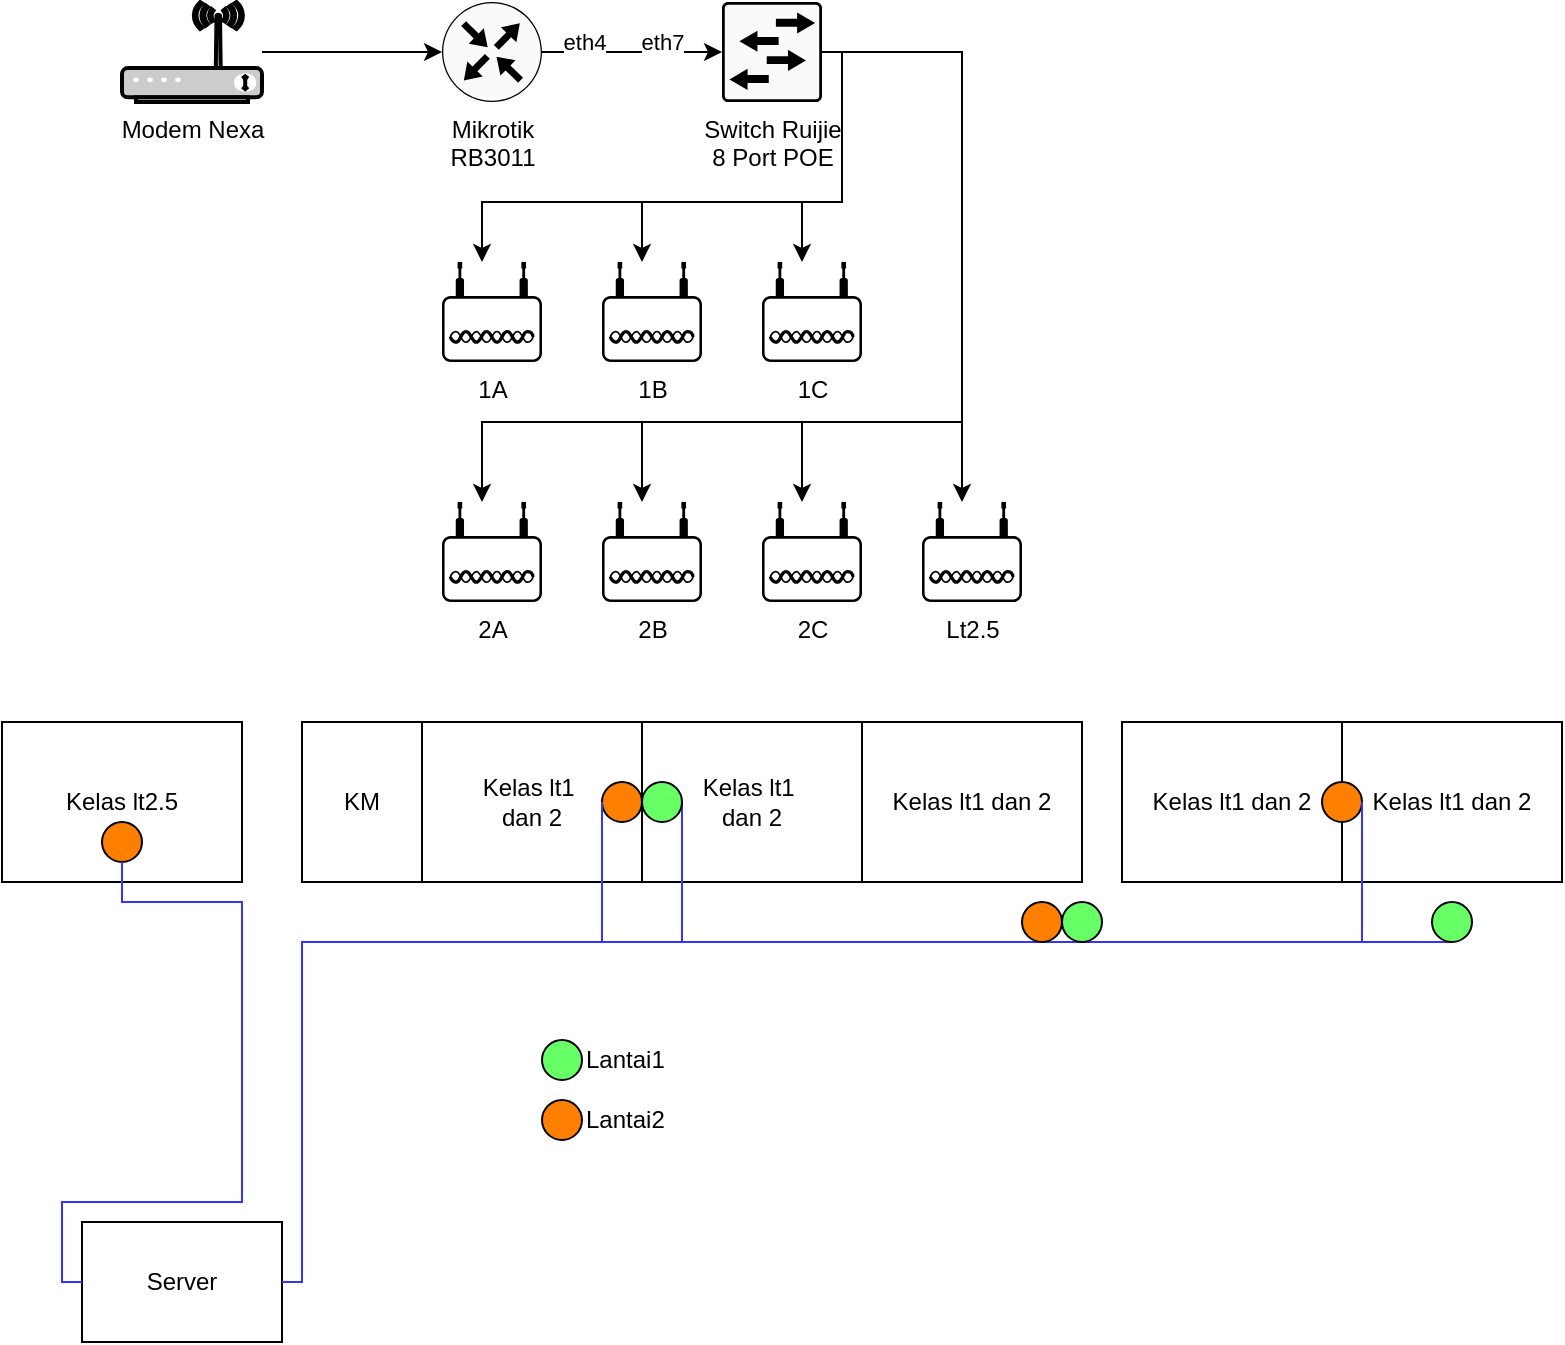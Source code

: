 <mxfile version="27.1.4">
  <diagram name="Halaman-1" id="ZWikzCEQHy2WKAv0dDQ_">
    <mxGraphModel dx="821" dy="689" grid="1" gridSize="10" guides="1" tooltips="1" connect="1" arrows="1" fold="1" page="1" pageScale="1" pageWidth="827" pageHeight="1169" math="0" shadow="0" adaptiveColors="simple">
      <root>
        <mxCell id="0" />
        <mxCell id="1" parent="0" />
        <mxCell id="s-CJSZ-t-h5Rf1pWgORS-7" value="" style="edgeStyle=orthogonalEdgeStyle;rounded=0;orthogonalLoop=1;jettySize=auto;html=1;" parent="1" source="s-CJSZ-t-h5Rf1pWgORS-1" target="s-CJSZ-t-h5Rf1pWgORS-2" edge="1">
          <mxGeometry relative="1" as="geometry" />
        </mxCell>
        <mxCell id="s-CJSZ-t-h5Rf1pWgORS-1" value="Modem Nexa" style="fontColor=#000000;verticalAlign=top;verticalLabelPosition=bottom;labelPosition=center;align=center;html=1;outlineConnect=0;fillColor=#CCCCCC;strokeColor=#000000;gradientColor=none;gradientDirection=north;strokeWidth=2;shape=mxgraph.networks.wireless_modem;" parent="1" vertex="1">
          <mxGeometry x="80" y="40" width="70" height="50" as="geometry" />
        </mxCell>
        <mxCell id="s-CJSZ-t-h5Rf1pWgORS-6" value="" style="edgeStyle=orthogonalEdgeStyle;rounded=0;orthogonalLoop=1;jettySize=auto;html=1;" parent="1" source="s-CJSZ-t-h5Rf1pWgORS-2" target="s-CJSZ-t-h5Rf1pWgORS-5" edge="1">
          <mxGeometry relative="1" as="geometry" />
        </mxCell>
        <mxCell id="s-CJSZ-t-h5Rf1pWgORS-31" value="eth7" style="edgeLabel;html=1;align=center;verticalAlign=middle;resizable=0;points=[];" parent="s-CJSZ-t-h5Rf1pWgORS-6" vertex="1" connectable="0">
          <mxGeometry x="0.727" y="-3" relative="1" as="geometry">
            <mxPoint x="-18" y="-8" as="offset" />
          </mxGeometry>
        </mxCell>
        <mxCell id="s-CJSZ-t-h5Rf1pWgORS-32" value="eth4" style="edgeLabel;html=1;align=center;verticalAlign=middle;resizable=0;points=[];" parent="s-CJSZ-t-h5Rf1pWgORS-6" vertex="1" connectable="0">
          <mxGeometry x="-0.814" y="-1" relative="1" as="geometry">
            <mxPoint x="12" y="-6" as="offset" />
          </mxGeometry>
        </mxCell>
        <mxCell id="s-CJSZ-t-h5Rf1pWgORS-2" value="Mikrotik&lt;div&gt;RB3011&lt;/div&gt;" style="sketch=0;points=[[0.5,0,0],[1,0.5,0],[0.5,1,0],[0,0.5,0],[0.145,0.145,0],[0.856,0.145,0],[0.855,0.856,0],[0.145,0.855,0]];verticalLabelPosition=bottom;html=1;verticalAlign=top;aspect=fixed;align=center;pointerEvents=1;shape=mxgraph.cisco19.rect;prIcon=router;fillColor=#FAFAFA;strokeColor=#000000;" parent="1" vertex="1">
          <mxGeometry x="240" y="40" width="50" height="50" as="geometry" />
        </mxCell>
        <mxCell id="s-CJSZ-t-h5Rf1pWgORS-15" style="edgeStyle=orthogonalEdgeStyle;rounded=0;orthogonalLoop=1;jettySize=auto;html=1;entryX=0.4;entryY=0;entryDx=0;entryDy=0;entryPerimeter=0;" parent="1" source="s-CJSZ-t-h5Rf1pWgORS-5" target="s-CJSZ-t-h5Rf1pWgORS-8" edge="1">
          <mxGeometry relative="1" as="geometry">
            <mxPoint x="270" y="180" as="targetPoint" />
            <Array as="points">
              <mxPoint x="440" y="65" />
              <mxPoint x="440" y="140" />
              <mxPoint x="260" y="140" />
            </Array>
          </mxGeometry>
        </mxCell>
        <mxCell id="s-CJSZ-t-h5Rf1pWgORS-5" value="Switch Ruijie&lt;div&gt;8 Port POE&lt;/div&gt;" style="sketch=0;points=[[0.015,0.015,0],[0.985,0.015,0],[0.985,0.985,0],[0.015,0.985,0],[0.25,0,0],[0.5,0,0],[0.75,0,0],[1,0.25,0],[1,0.5,0],[1,0.75,0],[0.75,1,0],[0.5,1,0],[0.25,1,0],[0,0.75,0],[0,0.5,0],[0,0.25,0]];verticalLabelPosition=bottom;html=1;verticalAlign=top;aspect=fixed;align=center;pointerEvents=1;shape=mxgraph.cisco19.rect;prIcon=l2_switch;fillColor=#FAFAFA;strokeColor=#000000;" parent="1" vertex="1">
          <mxGeometry x="380" y="40" width="50" height="50" as="geometry" />
        </mxCell>
        <mxCell id="s-CJSZ-t-h5Rf1pWgORS-8" value="1A" style="points=[[0.03,0.36,0],[0.18,0,0],[0.5,0.34,0],[0.82,0,0],[0.97,0.36,0],[1,0.67,0],[0.975,0.975,0],[0.5,1,0],[0.025,0.975,0],[0,0.67,0]];verticalLabelPosition=bottom;sketch=0;html=1;verticalAlign=top;aspect=fixed;align=center;pointerEvents=1;shape=mxgraph.cisco19.wireless_access_point;fillColor=light-dark(#000000,#000000);strokeColor=none;" parent="1" vertex="1">
          <mxGeometry x="240" y="170" width="50" height="50" as="geometry" />
        </mxCell>
        <mxCell id="s-CJSZ-t-h5Rf1pWgORS-9" value="1B" style="points=[[0.03,0.36,0],[0.18,0,0],[0.5,0.34,0],[0.82,0,0],[0.97,0.36,0],[1,0.67,0],[0.975,0.975,0],[0.5,1,0],[0.025,0.975,0],[0,0.67,0]];verticalLabelPosition=bottom;sketch=0;html=1;verticalAlign=top;aspect=fixed;align=center;pointerEvents=1;shape=mxgraph.cisco19.wireless_access_point;fillColor=light-dark(#000000,#000000);strokeColor=none;" parent="1" vertex="1">
          <mxGeometry x="320" y="170" width="50" height="50" as="geometry" />
        </mxCell>
        <mxCell id="s-CJSZ-t-h5Rf1pWgORS-10" value="1C" style="points=[[0.03,0.36,0],[0.18,0,0],[0.5,0.34,0],[0.82,0,0],[0.97,0.36,0],[1,0.67,0],[0.975,0.975,0],[0.5,1,0],[0.025,0.975,0],[0,0.67,0]];verticalLabelPosition=bottom;sketch=0;html=1;verticalAlign=top;aspect=fixed;align=center;pointerEvents=1;shape=mxgraph.cisco19.wireless_access_point;fillColor=light-dark(#000000,#000000);strokeColor=none;" parent="1" vertex="1">
          <mxGeometry x="400" y="170" width="50" height="50" as="geometry" />
        </mxCell>
        <mxCell id="s-CJSZ-t-h5Rf1pWgORS-11" value="2A" style="points=[[0.03,0.36,0],[0.18,0,0],[0.5,0.34,0],[0.82,0,0],[0.97,0.36,0],[1,0.67,0],[0.975,0.975,0],[0.5,1,0],[0.025,0.975,0],[0,0.67,0]];verticalLabelPosition=bottom;sketch=0;html=1;verticalAlign=top;aspect=fixed;align=center;pointerEvents=1;shape=mxgraph.cisco19.wireless_access_point;fillColor=light-dark(#000000,#000000);strokeColor=none;fillStyle=solid;" parent="1" vertex="1">
          <mxGeometry x="240" y="290" width="50" height="50" as="geometry" />
        </mxCell>
        <mxCell id="s-CJSZ-t-h5Rf1pWgORS-12" value="2B" style="points=[[0.03,0.36,0],[0.18,0,0],[0.5,0.34,0],[0.82,0,0],[0.97,0.36,0],[1,0.67,0],[0.975,0.975,0],[0.5,1,0],[0.025,0.975,0],[0,0.67,0]];verticalLabelPosition=bottom;sketch=0;html=1;verticalAlign=top;aspect=fixed;align=center;pointerEvents=1;shape=mxgraph.cisco19.wireless_access_point;fillColor=light-dark(#000000,#000000);strokeColor=none;fillStyle=solid;" parent="1" vertex="1">
          <mxGeometry x="320" y="290" width="50" height="50" as="geometry" />
        </mxCell>
        <mxCell id="s-CJSZ-t-h5Rf1pWgORS-13" value="2C" style="points=[[0.03,0.36,0],[0.18,0,0],[0.5,0.34,0],[0.82,0,0],[0.97,0.36,0],[1,0.67,0],[0.975,0.975,0],[0.5,1,0],[0.025,0.975,0],[0,0.67,0]];verticalLabelPosition=bottom;sketch=0;html=1;verticalAlign=top;aspect=fixed;align=center;pointerEvents=1;shape=mxgraph.cisco19.wireless_access_point;fillColor=light-dark(#000000,#000000);strokeColor=none;fillStyle=solid;" parent="1" vertex="1">
          <mxGeometry x="400" y="290" width="50" height="50" as="geometry" />
        </mxCell>
        <mxCell id="s-CJSZ-t-h5Rf1pWgORS-14" value="Lt2.5" style="points=[[0.03,0.36,0],[0.18,0,0],[0.5,0.34,0],[0.82,0,0],[0.97,0.36,0],[1,0.67,0],[0.975,0.975,0],[0.5,1,0],[0.025,0.975,0],[0,0.67,0]];verticalLabelPosition=bottom;sketch=0;html=1;verticalAlign=top;aspect=fixed;align=center;pointerEvents=1;shape=mxgraph.cisco19.wireless_access_point;fillColor=light-dark(#000000,#000000);strokeColor=none;fillStyle=solid;" parent="1" vertex="1">
          <mxGeometry x="480" y="290" width="50" height="50" as="geometry" />
        </mxCell>
        <mxCell id="s-CJSZ-t-h5Rf1pWgORS-17" value="" style="endArrow=classic;html=1;rounded=0;entryX=0.4;entryY=0;entryDx=0;entryDy=0;entryPerimeter=0;" parent="1" target="s-CJSZ-t-h5Rf1pWgORS-9" edge="1">
          <mxGeometry width="50" height="50" relative="1" as="geometry">
            <mxPoint x="340" y="140" as="sourcePoint" />
            <mxPoint x="180" y="280" as="targetPoint" />
          </mxGeometry>
        </mxCell>
        <mxCell id="s-CJSZ-t-h5Rf1pWgORS-18" value="" style="endArrow=classic;html=1;rounded=0;entryX=0.4;entryY=0;entryDx=0;entryDy=0;entryPerimeter=0;" parent="1" target="s-CJSZ-t-h5Rf1pWgORS-10" edge="1">
          <mxGeometry width="50" height="50" relative="1" as="geometry">
            <mxPoint x="420" y="140" as="sourcePoint" />
            <mxPoint x="550" y="160" as="targetPoint" />
          </mxGeometry>
        </mxCell>
        <mxCell id="s-CJSZ-t-h5Rf1pWgORS-19" style="edgeStyle=orthogonalEdgeStyle;rounded=0;orthogonalLoop=1;jettySize=auto;html=1;entryX=0.4;entryY=0;entryDx=0;entryDy=0;entryPerimeter=0;" parent="1" source="s-CJSZ-t-h5Rf1pWgORS-5" target="s-CJSZ-t-h5Rf1pWgORS-11" edge="1">
          <mxGeometry relative="1" as="geometry">
            <Array as="points">
              <mxPoint x="500" y="65" />
              <mxPoint x="500" y="250" />
              <mxPoint x="260" y="250" />
            </Array>
          </mxGeometry>
        </mxCell>
        <mxCell id="s-CJSZ-t-h5Rf1pWgORS-20" value="" style="endArrow=classic;html=1;rounded=0;entryX=0.4;entryY=0;entryDx=0;entryDy=0;entryPerimeter=0;" parent="1" target="s-CJSZ-t-h5Rf1pWgORS-12" edge="1">
          <mxGeometry width="50" height="50" relative="1" as="geometry">
            <mxPoint x="340" y="250" as="sourcePoint" />
            <mxPoint x="310" y="310" as="targetPoint" />
          </mxGeometry>
        </mxCell>
        <mxCell id="s-CJSZ-t-h5Rf1pWgORS-21" value="" style="endArrow=classic;html=1;rounded=0;entryX=0.4;entryY=0;entryDx=0;entryDy=0;entryPerimeter=0;" parent="1" target="s-CJSZ-t-h5Rf1pWgORS-13" edge="1">
          <mxGeometry width="50" height="50" relative="1" as="geometry">
            <mxPoint x="420" y="250" as="sourcePoint" />
            <mxPoint x="350" y="280" as="targetPoint" />
          </mxGeometry>
        </mxCell>
        <mxCell id="s-CJSZ-t-h5Rf1pWgORS-22" value="" style="endArrow=classic;html=1;rounded=0;entryX=0.4;entryY=0;entryDx=0;entryDy=0;entryPerimeter=0;" parent="1" target="s-CJSZ-t-h5Rf1pWgORS-14" edge="1">
          <mxGeometry width="50" height="50" relative="1" as="geometry">
            <mxPoint x="500" y="250" as="sourcePoint" />
            <mxPoint x="430" y="280" as="targetPoint" />
          </mxGeometry>
        </mxCell>
        <mxCell id="VRBAC_2ObA0FO26ys0ne-1" value="Kelas lt1&amp;nbsp;&lt;div&gt;dan 2&lt;/div&gt;" style="rounded=0;whiteSpace=wrap;html=1;" vertex="1" parent="1">
          <mxGeometry x="230" y="400" width="110" height="80" as="geometry" />
        </mxCell>
        <mxCell id="VRBAC_2ObA0FO26ys0ne-3" value="Kelas lt1&amp;nbsp;&lt;div&gt;dan 2&lt;/div&gt;" style="rounded=0;whiteSpace=wrap;html=1;" vertex="1" parent="1">
          <mxGeometry x="340" y="400" width="110" height="80" as="geometry" />
        </mxCell>
        <mxCell id="VRBAC_2ObA0FO26ys0ne-4" value="Kelas lt1 dan 2" style="rounded=0;whiteSpace=wrap;html=1;" vertex="1" parent="1">
          <mxGeometry x="580" y="400" width="110" height="80" as="geometry" />
        </mxCell>
        <mxCell id="VRBAC_2ObA0FO26ys0ne-5" value="KM" style="rounded=0;whiteSpace=wrap;html=1;" vertex="1" parent="1">
          <mxGeometry x="170" y="400" width="60" height="80" as="geometry" />
        </mxCell>
        <mxCell id="VRBAC_2ObA0FO26ys0ne-7" value="Kelas lt2.5" style="rounded=0;whiteSpace=wrap;html=1;" vertex="1" parent="1">
          <mxGeometry x="20" y="400" width="120" height="80" as="geometry" />
        </mxCell>
        <mxCell id="VRBAC_2ObA0FO26ys0ne-8" value="Server" style="rounded=0;whiteSpace=wrap;html=1;" vertex="1" parent="1">
          <mxGeometry x="60" y="650" width="100" height="60" as="geometry" />
        </mxCell>
        <mxCell id="VRBAC_2ObA0FO26ys0ne-9" value="" style="endArrow=none;html=1;rounded=0;exitX=1;exitY=0.5;exitDx=0;exitDy=0;strokeColor=#3333FF;entryX=0.5;entryY=1;entryDx=0;entryDy=0;" edge="1" parent="1" source="VRBAC_2ObA0FO26ys0ne-8" target="VRBAC_2ObA0FO26ys0ne-11">
          <mxGeometry width="50" height="50" relative="1" as="geometry">
            <mxPoint x="390" y="510" as="sourcePoint" />
            <mxPoint x="700" y="510" as="targetPoint" />
            <Array as="points">
              <mxPoint x="170" y="680" />
              <mxPoint x="170" y="510" />
            </Array>
          </mxGeometry>
        </mxCell>
        <mxCell id="VRBAC_2ObA0FO26ys0ne-10" value="" style="endArrow=none;html=1;rounded=0;strokeColor=#3333FF;" edge="1" parent="1">
          <mxGeometry width="50" height="50" relative="1" as="geometry">
            <mxPoint x="360" y="510" as="sourcePoint" />
            <mxPoint x="360" y="440" as="targetPoint" />
          </mxGeometry>
        </mxCell>
        <mxCell id="VRBAC_2ObA0FO26ys0ne-11" value="" style="ellipse;whiteSpace=wrap;html=1;aspect=fixed;fillColor=#66FF66;" vertex="1" parent="1">
          <mxGeometry x="735" y="490" width="20" height="20" as="geometry" />
        </mxCell>
        <mxCell id="VRBAC_2ObA0FO26ys0ne-12" value="" style="ellipse;whiteSpace=wrap;html=1;aspect=fixed;fillColor=#66FF66;" vertex="1" parent="1">
          <mxGeometry x="550" y="490" width="20" height="20" as="geometry" />
        </mxCell>
        <mxCell id="VRBAC_2ObA0FO26ys0ne-14" value="Kelas lt1 dan 2" style="rounded=0;whiteSpace=wrap;html=1;" vertex="1" parent="1">
          <mxGeometry x="450" y="400" width="110" height="80" as="geometry" />
        </mxCell>
        <mxCell id="VRBAC_2ObA0FO26ys0ne-15" value="" style="ellipse;whiteSpace=wrap;html=1;aspect=fixed;fillColor=#66FF66;" vertex="1" parent="1">
          <mxGeometry x="340" y="430" width="20" height="20" as="geometry" />
        </mxCell>
        <mxCell id="VRBAC_2ObA0FO26ys0ne-16" value="Kelas lt1 dan 2" style="rounded=0;whiteSpace=wrap;html=1;" vertex="1" parent="1">
          <mxGeometry x="690" y="400" width="110" height="80" as="geometry" />
        </mxCell>
        <mxCell id="VRBAC_2ObA0FO26ys0ne-17" value="" style="ellipse;whiteSpace=wrap;html=1;aspect=fixed;fillColor=#FF8000;" vertex="1" parent="1">
          <mxGeometry x="680" y="430" width="20" height="20" as="geometry" />
        </mxCell>
        <mxCell id="VRBAC_2ObA0FO26ys0ne-18" value="" style="endArrow=none;html=1;rounded=0;strokeColor=#3333FF;" edge="1" parent="1">
          <mxGeometry width="50" height="50" relative="1" as="geometry">
            <mxPoint x="700" y="510" as="sourcePoint" />
            <mxPoint x="700" y="440" as="targetPoint" />
          </mxGeometry>
        </mxCell>
        <mxCell id="VRBAC_2ObA0FO26ys0ne-19" value="" style="ellipse;whiteSpace=wrap;html=1;aspect=fixed;fillColor=#FF8000;" vertex="1" parent="1">
          <mxGeometry x="320" y="430" width="20" height="20" as="geometry" />
        </mxCell>
        <mxCell id="VRBAC_2ObA0FO26ys0ne-20" value="" style="endArrow=none;html=1;rounded=0;strokeColor=#3333FF;" edge="1" parent="1">
          <mxGeometry width="50" height="50" relative="1" as="geometry">
            <mxPoint x="320" y="510" as="sourcePoint" />
            <mxPoint x="320" y="440" as="targetPoint" />
          </mxGeometry>
        </mxCell>
        <mxCell id="VRBAC_2ObA0FO26ys0ne-21" value="" style="ellipse;whiteSpace=wrap;html=1;aspect=fixed;fillColor=#FF8000;" vertex="1" parent="1">
          <mxGeometry x="530" y="490" width="20" height="20" as="geometry" />
        </mxCell>
        <mxCell id="VRBAC_2ObA0FO26ys0ne-22" value="" style="ellipse;whiteSpace=wrap;html=1;aspect=fixed;fillColor=#FF8000;" vertex="1" parent="1">
          <mxGeometry x="70" y="450" width="20" height="20" as="geometry" />
        </mxCell>
        <mxCell id="VRBAC_2ObA0FO26ys0ne-24" value="" style="endArrow=none;html=1;rounded=0;exitX=0;exitY=0.5;exitDx=0;exitDy=0;strokeColor=#3333FF;" edge="1" parent="1" source="VRBAC_2ObA0FO26ys0ne-8">
          <mxGeometry width="50" height="50" relative="1" as="geometry">
            <mxPoint x="20" y="640" as="sourcePoint" />
            <mxPoint x="80" y="470" as="targetPoint" />
            <Array as="points">
              <mxPoint x="50" y="680" />
              <mxPoint x="50" y="640" />
              <mxPoint x="140" y="640" />
              <mxPoint x="140" y="490" />
              <mxPoint x="80" y="490" />
            </Array>
          </mxGeometry>
        </mxCell>
        <mxCell id="VRBAC_2ObA0FO26ys0ne-25" value="Lantai1" style="ellipse;whiteSpace=wrap;html=1;aspect=fixed;fillColor=#66FF66;align=left;labelPosition=right;verticalLabelPosition=middle;verticalAlign=middle;" vertex="1" parent="1">
          <mxGeometry x="290" y="559" width="20" height="20" as="geometry" />
        </mxCell>
        <mxCell id="VRBAC_2ObA0FO26ys0ne-26" value="Lantai2" style="ellipse;whiteSpace=wrap;html=1;aspect=fixed;fillColor=#FF8000;align=left;labelPosition=right;verticalLabelPosition=middle;verticalAlign=middle;" vertex="1" parent="1">
          <mxGeometry x="290" y="589" width="20" height="20" as="geometry" />
        </mxCell>
      </root>
    </mxGraphModel>
  </diagram>
</mxfile>
